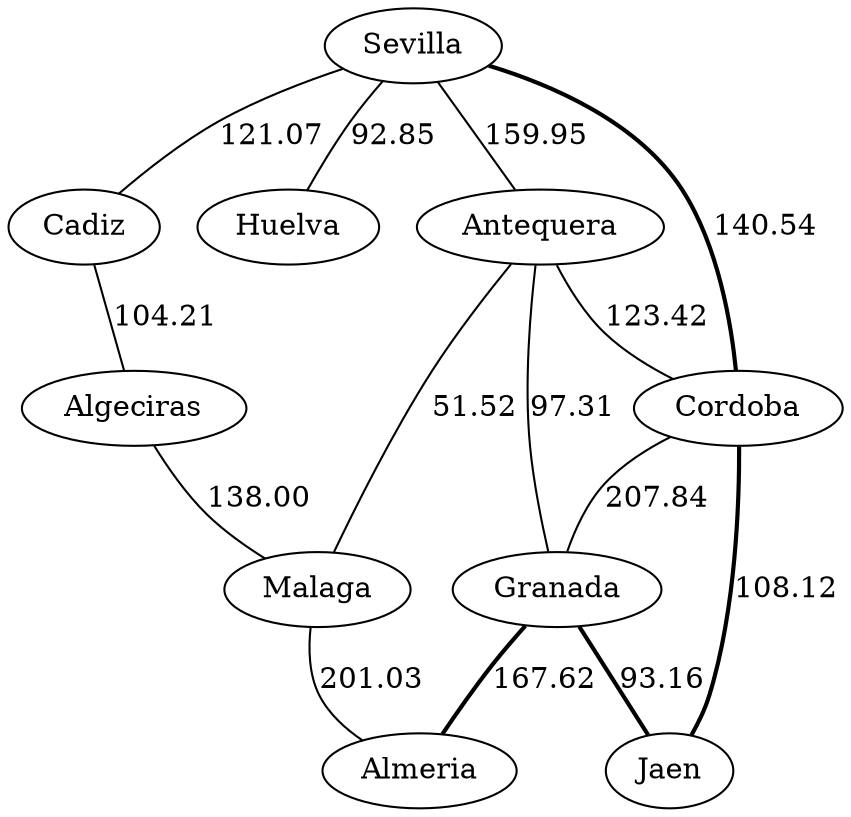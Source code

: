 strict graph G {
  1 [ label="Sevilla" ];
  2 [ label="Cadiz" ];
  3 [ label="Huelva" ];
  4 [ label="Cordoba" ];
  5 [ label="Malaga" ];
  6 [ label="Antequera" ];
  7 [ label="Almeria" ];
  8 [ label="Granada" ];
  9 [ label="Jaen" ];
  10 [ label="Algeciras" ];
  1 -- 3 [ label="92.85" ];
  1 -- 4 [ label="140.54" style="bold" ];
  1 -- 2 [ label="121.07" ];
  1 -- 6 [ label="159.95" ];
  6 -- 8 [ label="97.31" ];
  6 -- 5 [ label="51.52" ];
  6 -- 4 [ label="123.42" ];
  5 -- 7 [ label="201.03" ];
  4 -- 9 [ label="108.12" style="bold" ];
  4 -- 8 [ label="207.84" ];
  8 -- 7 [ label="167.62" style="bold" ];
  8 -- 9 [ label="93.16" style="bold" ];
  2 -- 10 [ label="104.21" ];
  10 -- 5 [ label="138.00" ];
}

